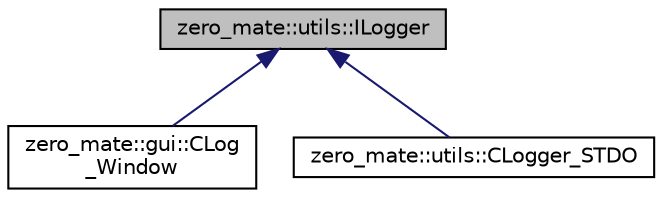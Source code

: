 digraph "zero_mate::utils::ILogger"
{
 // LATEX_PDF_SIZE
  bgcolor="transparent";
  edge [fontname="Helvetica",fontsize="10",labelfontname="Helvetica",labelfontsize="10"];
  node [fontname="Helvetica",fontsize="10",shape=record];
  Node1 [label="zero_mate::utils::ILogger",height=0.2,width=0.4,color="black", fillcolor="grey75", style="filled", fontcolor="black",tooltip=" "];
  Node1 -> Node2 [dir="back",color="midnightblue",fontsize="10",style="solid",fontname="Helvetica"];
  Node2 [label="zero_mate::gui::CLog\l_Window",height=0.2,width=0.4,color="black",URL="$classzero__mate_1_1gui_1_1CLog__Window.html",tooltip=" "];
  Node1 -> Node3 [dir="back",color="midnightblue",fontsize="10",style="solid",fontname="Helvetica"];
  Node3 [label="zero_mate::utils::CLogger_STDO",height=0.2,width=0.4,color="black",URL="$classzero__mate_1_1utils_1_1CLogger__STDO.html",tooltip=" "];
}
